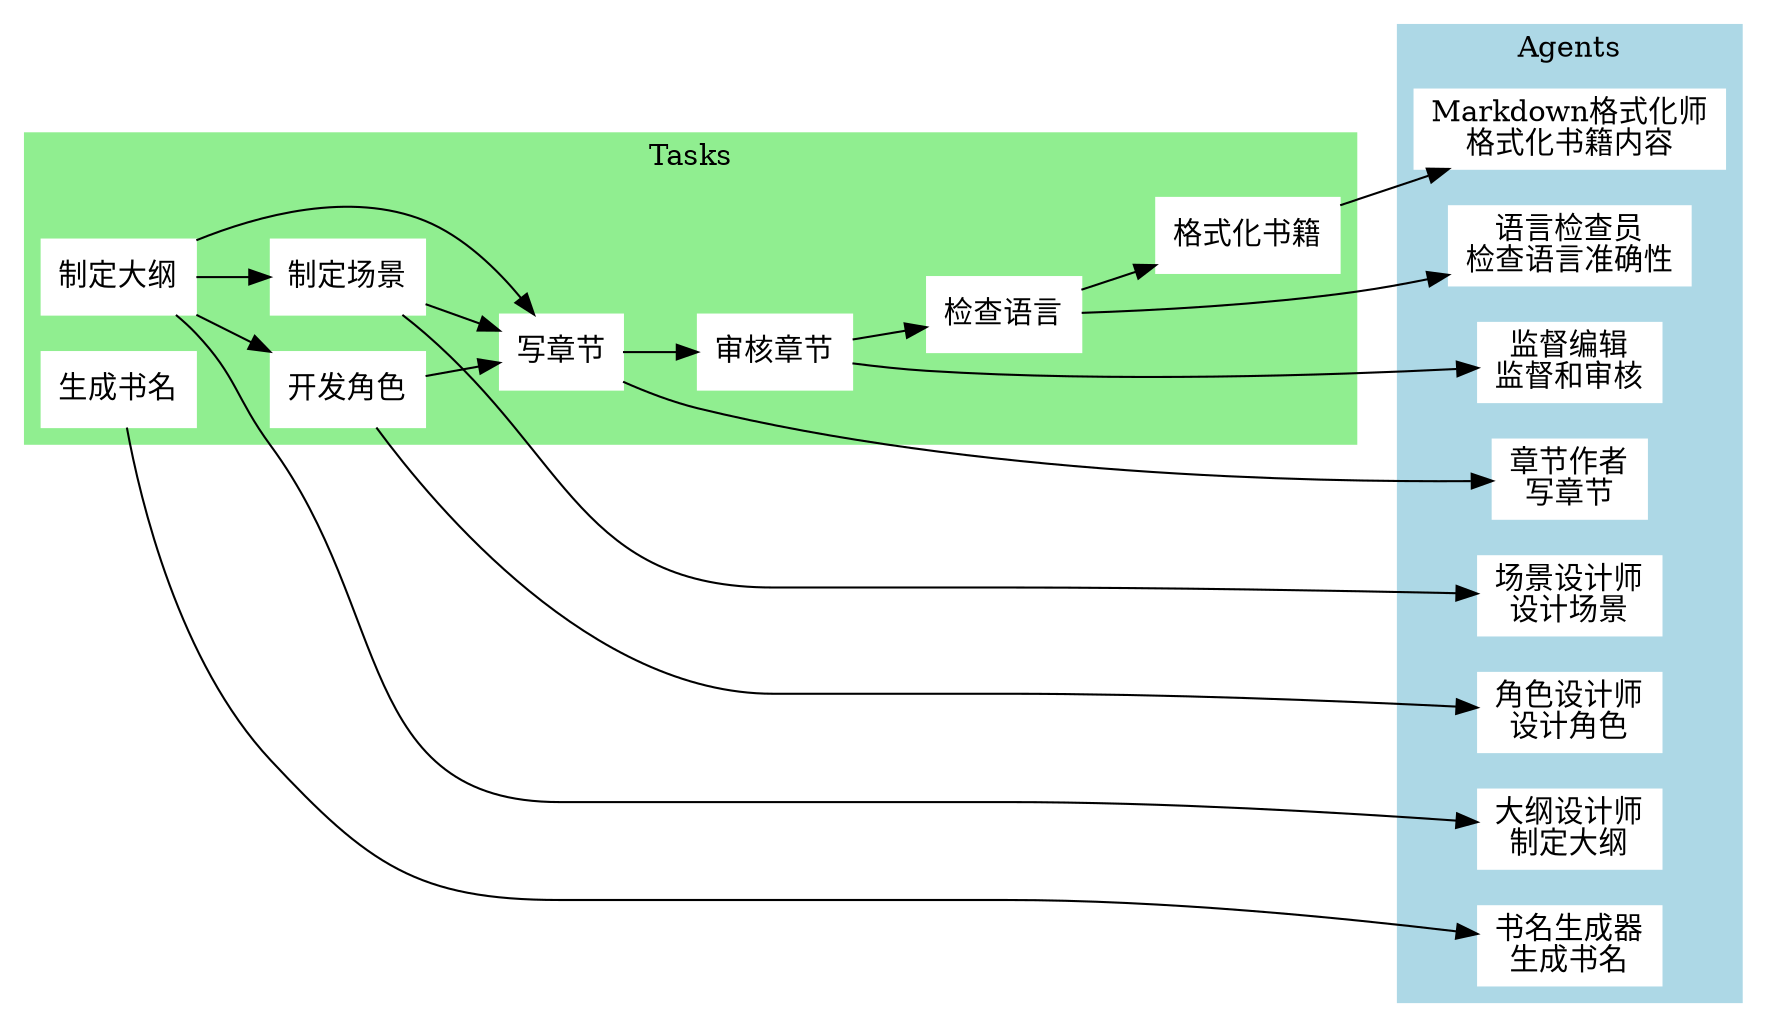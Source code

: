 digraph NovelWritingProcess {
    node [shape=box, style=filled, color=lightgrey];
    rankdir=LR;

    subgraph cluster_Agents {
        label = "Agents";
        style=filled;
        color=lightblue;
        node [style=filled,color=white];
        
        TitleGenerator [label="书名生成器\n生成书名"];
        ChapterWriter [label="章节作者\n写章节"];
        OutlineDesigner [label="大纲设计师\n制定大纲"];
        SupervisingEditor [label="监督编辑\n监督和审核"];
        SceneDesigner [label="场景设计师\n设计场景"];
        CharacterDesigner [label="角色设计师\n设计角色"];
        MarkdownFormatter [label="Markdown格式化师\n格式化书籍内容"];
        LanguageChecker [label="语言检查员\n检查语言准确性"];
    }

    subgraph cluster_Tasks {
        label = "Tasks";
        style=filled;
        color=lightgreen;
        node [style=filled,color=white];
        
        GenerateOutline [label="制定大纲"];
        DevelopScenes [label="制定场景"];
        DevelopCharacters [label="开发角色"];
        GenerateBookTitle [label="生成书名"];
        WriteChapters [label="写章节"];
        ReviewChapters [label="审核章节"];
        LanguageCheck [label="检查语言"];
        MarkdownFormat [label="格式化书籍"];
    }

    // Relations
    GenerateOutline -> OutlineDesigner;
    DevelopScenes -> SceneDesigner;
    DevelopCharacters -> CharacterDesigner;
    GenerateBookTitle -> TitleGenerator;
    WriteChapters -> ChapterWriter;
    ReviewChapters -> SupervisingEditor;
    LanguageCheck -> LanguageChecker;
    MarkdownFormat -> MarkdownFormatter;

    GenerateOutline -> DevelopScenes;
    GenerateOutline -> DevelopCharacters;
    GenerateOutline -> WriteChapters;
    DevelopScenes -> WriteChapters;
    DevelopCharacters -> WriteChapters;
    WriteChapters -> ReviewChapters;
    ReviewChapters -> LanguageCheck;
    LanguageCheck -> MarkdownFormat;
}
